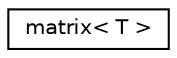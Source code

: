 digraph "Graphical Class Hierarchy"
{
  edge [fontname="Helvetica",fontsize="10",labelfontname="Helvetica",labelfontsize="10"];
  node [fontname="Helvetica",fontsize="10",shape=record];
  rankdir="LR";
  Node0 [label="matrix\< T \>",height=0.2,width=0.4,color="black", fillcolor="white", style="filled",URL="$classmatrix.html"];
}
